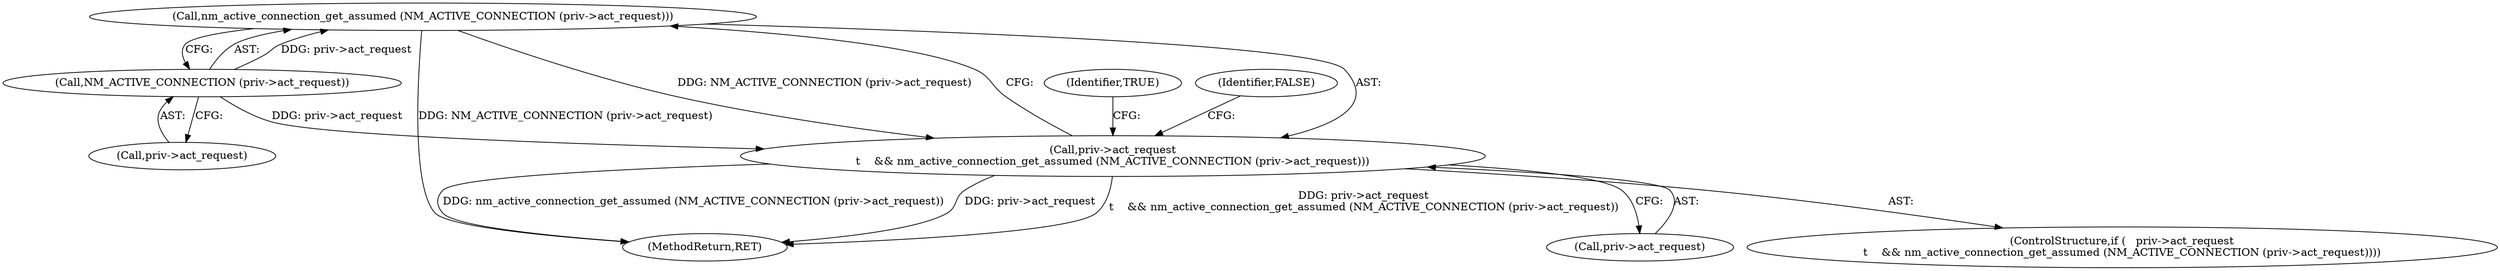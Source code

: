 digraph "0_NetworkManager_d5fc88e573fa58b93034b04d35a2454f5d28cad9@API" {
"1000894" [label="(Call,nm_active_connection_get_assumed (NM_ACTIVE_CONNECTION (priv->act_request)))"];
"1000895" [label="(Call,NM_ACTIVE_CONNECTION (priv->act_request))"];
"1000890" [label="(Call,priv->act_request\n\t    && nm_active_connection_get_assumed (NM_ACTIVE_CONNECTION (priv->act_request)))"];
"1000895" [label="(Call,NM_ACTIVE_CONNECTION (priv->act_request))"];
"1000896" [label="(Call,priv->act_request)"];
"1000891" [label="(Call,priv->act_request)"];
"1000900" [label="(Identifier,TRUE)"];
"1007368" [label="(MethodReturn,RET)"];
"1000894" [label="(Call,nm_active_connection_get_assumed (NM_ACTIVE_CONNECTION (priv->act_request)))"];
"1000889" [label="(ControlStructure,if (   priv->act_request\n\t    && nm_active_connection_get_assumed (NM_ACTIVE_CONNECTION (priv->act_request))))"];
"1000890" [label="(Call,priv->act_request\n\t    && nm_active_connection_get_assumed (NM_ACTIVE_CONNECTION (priv->act_request)))"];
"1000902" [label="(Identifier,FALSE)"];
"1000894" -> "1000890"  [label="AST: "];
"1000894" -> "1000895"  [label="CFG: "];
"1000895" -> "1000894"  [label="AST: "];
"1000890" -> "1000894"  [label="CFG: "];
"1000894" -> "1007368"  [label="DDG: NM_ACTIVE_CONNECTION (priv->act_request)"];
"1000894" -> "1000890"  [label="DDG: NM_ACTIVE_CONNECTION (priv->act_request)"];
"1000895" -> "1000894"  [label="DDG: priv->act_request"];
"1000895" -> "1000896"  [label="CFG: "];
"1000896" -> "1000895"  [label="AST: "];
"1000895" -> "1000890"  [label="DDG: priv->act_request"];
"1000890" -> "1000889"  [label="AST: "];
"1000890" -> "1000891"  [label="CFG: "];
"1000891" -> "1000890"  [label="AST: "];
"1000900" -> "1000890"  [label="CFG: "];
"1000902" -> "1000890"  [label="CFG: "];
"1000890" -> "1007368"  [label="DDG: priv->act_request"];
"1000890" -> "1007368"  [label="DDG: priv->act_request\n\t    && nm_active_connection_get_assumed (NM_ACTIVE_CONNECTION (priv->act_request))"];
"1000890" -> "1007368"  [label="DDG: nm_active_connection_get_assumed (NM_ACTIVE_CONNECTION (priv->act_request))"];
}

